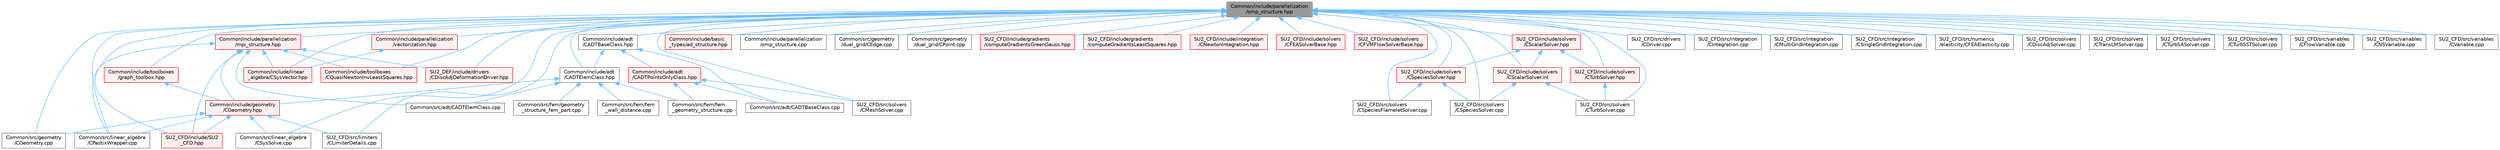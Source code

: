 digraph "Common/include/parallelization/omp_structure.hpp"
{
 // LATEX_PDF_SIZE
  bgcolor="transparent";
  edge [fontname=Helvetica,fontsize=10,labelfontname=Helvetica,labelfontsize=10];
  node [fontname=Helvetica,fontsize=10,shape=box,height=0.2,width=0.4];
  Node1 [id="Node000001",label="Common/include/parallelization\l/omp_structure.hpp",height=0.2,width=0.4,color="gray40", fillcolor="grey60", style="filled", fontcolor="black",tooltip="OpenMP interface header, provides compatibility functions if the code is built without OpenMP support..."];
  Node1 -> Node2 [id="edge1_Node000001_Node000002",dir="back",color="steelblue1",style="solid",tooltip=" "];
  Node2 [id="Node000002",label="Common/include/adt\l/CADTBaseClass.hpp",height=0.2,width=0.4,color="grey40", fillcolor="white", style="filled",URL="$CADTBaseClass_8hpp.html",tooltip="Base class for storing an ADT in an arbitrary number of dimensions."];
  Node2 -> Node3 [id="edge2_Node000002_Node000003",dir="back",color="steelblue1",style="solid",tooltip=" "];
  Node3 [id="Node000003",label="Common/include/adt\l/CADTElemClass.hpp",height=0.2,width=0.4,color="grey40", fillcolor="white", style="filled",URL="$CADTElemClass_8hpp.html",tooltip="Class for storing an ADT of (linear) elements in an arbitrary number of dimensions."];
  Node3 -> Node4 [id="edge3_Node000003_Node000004",dir="back",color="steelblue1",style="solid",tooltip=" "];
  Node4 [id="Node000004",label="Common/include/geometry\l/CGeometry.hpp",height=0.2,width=0.4,color="red", fillcolor="#FFF0F0", style="filled",URL="$CGeometry_8hpp.html",tooltip="Headers of the main subroutines for creating the geometrical structure. The subroutines and functions..."];
  Node4 -> Node184 [id="edge4_Node000004_Node000184",dir="back",color="steelblue1",style="solid",tooltip=" "];
  Node184 [id="Node000184",label="Common/src/geometry\l/CGeometry.cpp",height=0.2,width=0.4,color="grey40", fillcolor="white", style="filled",URL="$CGeometry_8cpp.html",tooltip="Implementation of the base geometry class."];
  Node4 -> Node191 [id="edge5_Node000004_Node000191",dir="back",color="steelblue1",style="solid",tooltip=" "];
  Node191 [id="Node000191",label="Common/src/linear_algebra\l/CPastixWrapper.cpp",height=0.2,width=0.4,color="grey40", fillcolor="white", style="filled",URL="$CPastixWrapper_8cpp.html",tooltip="An interface to the INRIA solver PaStiX (http://pastix.gforge.inria.fr/files/README-txt...."];
  Node4 -> Node182 [id="edge6_Node000004_Node000182",dir="back",color="steelblue1",style="solid",tooltip=" "];
  Node182 [id="Node000182",label="Common/src/linear_algebra\l/CSysSolve.cpp",height=0.2,width=0.4,color="grey40", fillcolor="white", style="filled",URL="$CSysSolve_8cpp.html",tooltip="Main classes required for solving linear systems of equations."];
  Node4 -> Node9 [id="edge7_Node000004_Node000009",dir="back",color="steelblue1",style="solid",tooltip=" "];
  Node9 [id="Node000009",label="SU2_CFD/include/SU2\l_CFD.hpp",height=0.2,width=0.4,color="red", fillcolor="#FFF0F0", style="filled",URL="$SU2__CFD_8hpp.html",tooltip="Headers of the main subroutines of the code SU2_CFD. The subroutines and functions are in the SU2_CFD..."];
  Node4 -> Node221 [id="edge8_Node000004_Node000221",dir="back",color="steelblue1",style="solid",tooltip=" "];
  Node221 [id="Node000221",label="SU2_CFD/src/limiters\l/CLimiterDetails.cpp",height=0.2,width=0.4,color="grey40", fillcolor="white", style="filled",URL="$CLimiterDetails_8cpp.html",tooltip="A class template that allows defining limiters via specialization of particular details."];
  Node3 -> Node224 [id="edge9_Node000003_Node000224",dir="back",color="steelblue1",style="solid",tooltip=" "];
  Node224 [id="Node000224",label="Common/src/adt/CADTElemClass.cpp",height=0.2,width=0.4,color="grey40", fillcolor="white", style="filled",URL="$CADTElemClass_8cpp.html",tooltip="Class for storing an ADT of (linear) elements in an arbitrary number of dimensions."];
  Node3 -> Node7 [id="edge10_Node000003_Node000007",dir="back",color="steelblue1",style="solid",tooltip=" "];
  Node7 [id="Node000007",label="Common/src/fem/fem\l_geometry_structure.cpp",height=0.2,width=0.4,color="grey40", fillcolor="white", style="filled",URL="$fem__geometry__structure_8cpp.html",tooltip="Functions for creating the primal grid for the FEM solver."];
  Node3 -> Node8 [id="edge11_Node000003_Node000008",dir="back",color="steelblue1",style="solid",tooltip=" "];
  Node8 [id="Node000008",label="Common/src/fem/fem\l_wall_distance.cpp",height=0.2,width=0.4,color="grey40", fillcolor="white", style="filled",URL="$fem__wall__distance_8cpp.html",tooltip="Main subroutines for computing the wall distance for the FEM solver."];
  Node3 -> Node169 [id="edge12_Node000003_Node000169",dir="back",color="steelblue1",style="solid",tooltip=" "];
  Node169 [id="Node000169",label="Common/src/fem/geometry\l_structure_fem_part.cpp",height=0.2,width=0.4,color="grey40", fillcolor="white", style="filled",URL="$geometry__structure__fem__part_8cpp.html",tooltip="Main subroutines for distributin the grid for the Fluid FEM solver."];
  Node2 -> Node225 [id="edge13_Node000002_Node000225",dir="back",color="steelblue1",style="solid",tooltip=" "];
  Node225 [id="Node000225",label="Common/include/adt\l/CADTPointsOnlyClass.hpp",height=0.2,width=0.4,color="red", fillcolor="#FFF0F0", style="filled",URL="$CADTPointsOnlyClass_8hpp.html",tooltip="Class for storing an ADT of only points in an arbitrary number of dimensions."];
  Node225 -> Node226 [id="edge14_Node000225_Node000226",dir="back",color="steelblue1",style="solid",tooltip=" "];
  Node226 [id="Node000226",label="Common/src/adt/CADTBaseClass.cpp",height=0.2,width=0.4,color="grey40", fillcolor="white", style="filled",URL="$CADTBaseClass_8cpp.html",tooltip="Base class for storing an ADT in an arbitrary number of dimensions."];
  Node225 -> Node7 [id="edge15_Node000225_Node000007",dir="back",color="steelblue1",style="solid",tooltip=" "];
  Node225 -> Node92 [id="edge16_Node000225_Node000092",dir="back",color="steelblue1",style="solid",tooltip=" "];
  Node92 [id="Node000092",label="SU2_CFD/src/solvers\l/CMeshSolver.cpp",height=0.2,width=0.4,color="grey40", fillcolor="white", style="filled",URL="$CMeshSolver_8cpp.html",tooltip="Main subroutines to solve moving meshes using a pseudo-linear elastic approach."];
  Node2 -> Node226 [id="edge17_Node000002_Node000226",dir="back",color="steelblue1",style="solid",tooltip=" "];
  Node1 -> Node3 [id="edge18_Node000001_Node000003",dir="back",color="steelblue1",style="solid",tooltip=" "];
  Node1 -> Node228 [id="edge19_Node000001_Node000228",dir="back",color="steelblue1",style="solid",tooltip=" "];
  Node228 [id="Node000228",label="Common/include/basic\l_types/ad_structure.hpp",height=0.2,width=0.4,color="red", fillcolor="#FFF0F0", style="filled",URL="$ad__structure_8hpp.html",tooltip="Main routines for the algorithmic differentiation (AD) structure."];
  Node1 -> Node502 [id="edge20_Node000001_Node000502",dir="back",color="steelblue1",style="solid",tooltip=" "];
  Node502 [id="Node000502",label="Common/include/linear\l_algebra/CSysVector.hpp",height=0.2,width=0.4,color="red", fillcolor="#FFF0F0", style="filled",URL="$CSysVector_8hpp.html",tooltip="Declararion and inlines of the vector class used in the solution of large, distributed,..."];
  Node1 -> Node506 [id="edge21_Node000001_Node000506",dir="back",color="steelblue1",style="solid",tooltip=" "];
  Node506 [id="Node000506",label="Common/include/parallelization\l/mpi_structure.hpp",height=0.2,width=0.4,color="red", fillcolor="#FFF0F0", style="filled",URL="$mpi__structure_8hpp.html",tooltip="Headers of the mpi interface for generalized datatypes. The subroutines and functions are in the mpi_..."];
  Node506 -> Node4 [id="edge22_Node000506_Node000004",dir="back",color="steelblue1",style="solid",tooltip=" "];
  Node506 -> Node502 [id="edge23_Node000506_Node000502",dir="back",color="steelblue1",style="solid",tooltip=" "];
  Node506 -> Node489 [id="edge24_Node000506_Node000489",dir="back",color="steelblue1",style="solid",tooltip=" "];
  Node489 [id="Node000489",label="Common/include/toolboxes\l/CQuasiNewtonInvLeastSquares.hpp",height=0.2,width=0.4,color="red", fillcolor="#FFF0F0", style="filled",URL="$CQuasiNewtonInvLeastSquares_8hpp.html",tooltip="Implements a method to accelerate and stabilize the convergence of fixed point iterations,..."];
  Node506 -> Node224 [id="edge25_Node000506_Node000224",dir="back",color="steelblue1",style="solid",tooltip=" "];
  Node506 -> Node191 [id="edge26_Node000506_Node000191",dir="back",color="steelblue1",style="solid",tooltip=" "];
  Node506 -> Node9 [id="edge27_Node000506_Node000009",dir="back",color="steelblue1",style="solid",tooltip=" "];
  Node506 -> Node32 [id="edge28_Node000506_Node000032",dir="back",color="steelblue1",style="solid",tooltip=" "];
  Node32 [id="Node000032",label="SU2_DEF/include/drivers\l/CDiscAdjDeformationDriver.hpp",height=0.2,width=0.4,color="red", fillcolor="#FFF0F0", style="filled",URL="$CDiscAdjDeformationDriver_8hpp.html",tooltip="Headers of the main subroutines for driving the projection of sensitivities."];
  Node1 -> Node600 [id="edge29_Node000001_Node000600",dir="back",color="steelblue1",style="solid",tooltip=" "];
  Node600 [id="Node000600",label="Common/include/parallelization\l/omp_structure.cpp",height=0.2,width=0.4,color="grey40", fillcolor="white", style="filled",URL="$omp__structure_8cpp.html",tooltip="Source file counterpart for omp_structure.hpp."];
  Node1 -> Node504 [id="edge30_Node000001_Node000504",dir="back",color="steelblue1",style="solid",tooltip=" "];
  Node504 [id="Node000504",label="Common/include/parallelization\l/vectorization.hpp",height=0.2,width=0.4,color="red", fillcolor="#FFF0F0", style="filled",URL="$vectorization_8hpp.html",tooltip="Implementation of a portable SIMD type."];
  Node504 -> Node502 [id="edge31_Node000504_Node000502",dir="back",color="steelblue1",style="solid",tooltip=" "];
  Node1 -> Node489 [id="edge32_Node000001_Node000489",dir="back",color="steelblue1",style="solid",tooltip=" "];
  Node1 -> Node491 [id="edge33_Node000001_Node000491",dir="back",color="steelblue1",style="solid",tooltip=" "];
  Node491 [id="Node000491",label="Common/include/toolboxes\l/graph_toolbox.hpp",height=0.2,width=0.4,color="red", fillcolor="#FFF0F0", style="filled",URL="$graph__toolbox_8hpp.html",tooltip="Functions and classes to build/represent sparse graphs or sparse patterns."];
  Node491 -> Node4 [id="edge34_Node000491_Node000004",dir="back",color="steelblue1",style="solid",tooltip=" "];
  Node1 -> Node184 [id="edge35_Node000001_Node000184",dir="back",color="steelblue1",style="solid",tooltip=" "];
  Node1 -> Node466 [id="edge36_Node000001_Node000466",dir="back",color="steelblue1",style="solid",tooltip=" "];
  Node466 [id="Node000466",label="Common/src/geometry\l/dual_grid/CEdge.cpp",height=0.2,width=0.4,color="grey40", fillcolor="white", style="filled",URL="$CEdge_8cpp.html",tooltip="Implementation of the edge class."];
  Node1 -> Node308 [id="edge37_Node000001_Node000308",dir="back",color="steelblue1",style="solid",tooltip=" "];
  Node308 [id="Node000308",label="Common/src/geometry\l/dual_grid/CPoint.cpp",height=0.2,width=0.4,color="grey40", fillcolor="white", style="filled",URL="$CPoint_8cpp.html",tooltip="Main classes for defining the points of the dual grid."];
  Node1 -> Node191 [id="edge38_Node000001_Node000191",dir="back",color="steelblue1",style="solid",tooltip=" "];
  Node1 -> Node182 [id="edge39_Node000001_Node000182",dir="back",color="steelblue1",style="solid",tooltip=" "];
  Node1 -> Node9 [id="edge40_Node000001_Node000009",dir="back",color="steelblue1",style="solid",tooltip=" "];
  Node1 -> Node601 [id="edge41_Node000001_Node000601",dir="back",color="steelblue1",style="solid",tooltip=" "];
  Node601 [id="Node000601",label="SU2_CFD/include/gradients\l/computeGradientsGreenGauss.hpp",height=0.2,width=0.4,color="red", fillcolor="#FFF0F0", style="filled",URL="$computeGradientsGreenGauss_8hpp.html",tooltip="Generic implementation of Green-Gauss gradient computation."];
  Node1 -> Node602 [id="edge42_Node000001_Node000602",dir="back",color="steelblue1",style="solid",tooltip=" "];
  Node602 [id="Node000602",label="SU2_CFD/include/gradients\l/computeGradientsLeastSquares.hpp",height=0.2,width=0.4,color="red", fillcolor="#FFF0F0", style="filled",URL="$computeGradientsLeastSquares_8hpp.html",tooltip="Generic implementation of Least-Squares gradient computation."];
  Node1 -> Node41 [id="edge43_Node000001_Node000041",dir="back",color="steelblue1",style="solid",tooltip=" "];
  Node41 [id="Node000041",label="SU2_CFD/include/integration\l/CNewtonIntegration.hpp",height=0.2,width=0.4,color="red", fillcolor="#FFF0F0", style="filled",URL="$CNewtonIntegration_8hpp.html",tooltip="Newton-Krylov integration."];
  Node1 -> Node89 [id="edge44_Node000001_Node000089",dir="back",color="steelblue1",style="solid",tooltip=" "];
  Node89 [id="Node000089",label="SU2_CFD/include/solvers\l/CFEASolverBase.hpp",height=0.2,width=0.4,color="red", fillcolor="#FFF0F0", style="filled",URL="$CFEASolverBase_8hpp.html",tooltip=" "];
  Node1 -> Node101 [id="edge45_Node000001_Node000101",dir="back",color="steelblue1",style="solid",tooltip=" "];
  Node101 [id="Node000101",label="SU2_CFD/include/solvers\l/CFVMFlowSolverBase.hpp",height=0.2,width=0.4,color="red", fillcolor="#FFF0F0", style="filled",URL="$CFVMFlowSolverBase_8hpp.html",tooltip="Base class template for all FVM flow solvers."];
  Node1 -> Node119 [id="edge46_Node000001_Node000119",dir="back",color="steelblue1",style="solid",tooltip=" "];
  Node119 [id="Node000119",label="SU2_CFD/include/solvers\l/CScalarSolver.hpp",height=0.2,width=0.4,color="red", fillcolor="#FFF0F0", style="filled",URL="$CScalarSolver_8hpp.html",tooltip="Headers of the CScalarSolver class."];
  Node119 -> Node122 [id="edge47_Node000119_Node000122",dir="back",color="steelblue1",style="solid",tooltip=" "];
  Node122 [id="Node000122",label="SU2_CFD/include/solvers\l/CScalarSolver.inl",height=0.2,width=0.4,color="red", fillcolor="#FFF0F0", style="filled",URL="$CScalarSolver_8inl.html",tooltip="Main subroutines of CScalarSolver class."];
  Node122 -> Node123 [id="edge48_Node000122_Node000123",dir="back",color="steelblue1",style="solid",tooltip=" "];
  Node123 [id="Node000123",label="SU2_CFD/src/solvers\l/CSpeciesSolver.cpp",height=0.2,width=0.4,color="grey40", fillcolor="white", style="filled",URL="$CSpeciesSolver_8cpp.html",tooltip="Main subroutines of CSpeciesSolver class."];
  Node122 -> Node124 [id="edge49_Node000122_Node000124",dir="back",color="steelblue1",style="solid",tooltip=" "];
  Node124 [id="Node000124",label="SU2_CFD/src/solvers\l/CTurbSolver.cpp",height=0.2,width=0.4,color="grey40", fillcolor="white", style="filled",URL="$CTurbSolver_8cpp.html",tooltip="Main subroutines of CTurbSolver class."];
  Node119 -> Node125 [id="edge50_Node000119_Node000125",dir="back",color="steelblue1",style="solid",tooltip=" "];
  Node125 [id="Node000125",label="SU2_CFD/include/solvers\l/CSpeciesSolver.hpp",height=0.2,width=0.4,color="red", fillcolor="#FFF0F0", style="filled",URL="$CSpeciesSolver_8hpp.html",tooltip="Headers of the CSpeciesSolver class."];
  Node125 -> Node127 [id="edge51_Node000125_Node000127",dir="back",color="steelblue1",style="solid",tooltip=" "];
  Node127 [id="Node000127",label="SU2_CFD/src/solvers\l/CSpeciesFlameletSolver.cpp",height=0.2,width=0.4,color="grey40", fillcolor="white", style="filled",URL="$CSpeciesFlameletSolver_8cpp.html",tooltip="Main subroutines of CSpeciesFlameletSolver class."];
  Node125 -> Node123 [id="edge52_Node000125_Node000123",dir="back",color="steelblue1",style="solid",tooltip=" "];
  Node119 -> Node128 [id="edge53_Node000119_Node000128",dir="back",color="steelblue1",style="solid",tooltip=" "];
  Node128 [id="Node000128",label="SU2_CFD/include/solvers\l/CTurbSolver.hpp",height=0.2,width=0.4,color="red", fillcolor="#FFF0F0", style="filled",URL="$CTurbSolver_8hpp.html",tooltip="Headers of the CTurbSolver class."];
  Node128 -> Node124 [id="edge54_Node000128_Node000124",dir="back",color="steelblue1",style="solid",tooltip=" "];
  Node1 -> Node122 [id="edge55_Node000001_Node000122",dir="back",color="steelblue1",style="solid",tooltip=" "];
  Node1 -> Node125 [id="edge56_Node000001_Node000125",dir="back",color="steelblue1",style="solid",tooltip=" "];
  Node1 -> Node128 [id="edge57_Node000001_Node000128",dir="back",color="steelblue1",style="solid",tooltip=" "];
  Node1 -> Node13 [id="edge58_Node000001_Node000013",dir="back",color="steelblue1",style="solid",tooltip=" "];
  Node13 [id="Node000013",label="SU2_CFD/src/drivers\l/CDriver.cpp",height=0.2,width=0.4,color="grey40", fillcolor="white", style="filled",URL="$CDriver_8cpp.html",tooltip="The main subroutines for driving single or multi-zone problems."];
  Node1 -> Node69 [id="edge59_Node000001_Node000069",dir="back",color="steelblue1",style="solid",tooltip=" "];
  Node69 [id="Node000069",label="SU2_CFD/src/integration\l/CIntegration.cpp",height=0.2,width=0.4,color="grey40", fillcolor="white", style="filled",URL="$CIntegration_8cpp.html",tooltip="Implementation of the base class for space and time integration."];
  Node1 -> Node40 [id="edge60_Node000001_Node000040",dir="back",color="steelblue1",style="solid",tooltip=" "];
  Node40 [id="Node000040",label="SU2_CFD/src/integration\l/CMultiGridIntegration.cpp",height=0.2,width=0.4,color="grey40", fillcolor="white", style="filled",URL="$CMultiGridIntegration_8cpp.html",tooltip="Implementation of the multigrid integration class."];
  Node1 -> Node44 [id="edge61_Node000001_Node000044",dir="back",color="steelblue1",style="solid",tooltip=" "];
  Node44 [id="Node000044",label="SU2_CFD/src/integration\l/CSingleGridIntegration.cpp",height=0.2,width=0.4,color="grey40", fillcolor="white", style="filled",URL="$CSingleGridIntegration_8cpp.html",tooltip="Single (fine) grid integration class implementation."];
  Node1 -> Node221 [id="edge62_Node000001_Node000221",dir="back",color="steelblue1",style="solid",tooltip=" "];
  Node1 -> Node377 [id="edge63_Node000001_Node000377",dir="back",color="steelblue1",style="solid",tooltip=" "];
  Node377 [id="Node000377",label="SU2_CFD/src/numerics\l/elasticity/CFEAElasticity.cpp",height=0.2,width=0.4,color="grey40", fillcolor="white", style="filled",URL="$CFEAElasticity_8cpp.html",tooltip="Base class for all elasticity problems."];
  Node1 -> Node88 [id="edge64_Node000001_Node000088",dir="back",color="steelblue1",style="solid",tooltip=" "];
  Node88 [id="Node000088",label="SU2_CFD/src/solvers\l/CDiscAdjSolver.cpp",height=0.2,width=0.4,color="grey40", fillcolor="white", style="filled",URL="$CDiscAdjSolver_8cpp.html",tooltip="Main subroutines for solving the discrete adjoint problem."];
  Node1 -> Node92 [id="edge65_Node000001_Node000092",dir="back",color="steelblue1",style="solid",tooltip=" "];
  Node1 -> Node127 [id="edge66_Node000001_Node000127",dir="back",color="steelblue1",style="solid",tooltip=" "];
  Node1 -> Node123 [id="edge67_Node000001_Node000123",dir="back",color="steelblue1",style="solid",tooltip=" "];
  Node1 -> Node130 [id="edge68_Node000001_Node000130",dir="back",color="steelblue1",style="solid",tooltip=" "];
  Node130 [id="Node000130",label="SU2_CFD/src/solvers\l/CTransLMSolver.cpp",height=0.2,width=0.4,color="grey40", fillcolor="white", style="filled",URL="$CTransLMSolver_8cpp.html",tooltip="Main subroutines for Langtry-Menter Transition model solver."];
  Node1 -> Node132 [id="edge69_Node000001_Node000132",dir="back",color="steelblue1",style="solid",tooltip=" "];
  Node132 [id="Node000132",label="SU2_CFD/src/solvers\l/CTurbSASolver.cpp",height=0.2,width=0.4,color="grey40", fillcolor="white", style="filled",URL="$CTurbSASolver_8cpp.html",tooltip="Main subroutines of CTurbSASolver class."];
  Node1 -> Node134 [id="edge70_Node000001_Node000134",dir="back",color="steelblue1",style="solid",tooltip=" "];
  Node134 [id="Node000134",label="SU2_CFD/src/solvers\l/CTurbSSTSolver.cpp",height=0.2,width=0.4,color="grey40", fillcolor="white", style="filled",URL="$CTurbSSTSolver_8cpp.html",tooltip="Main subroutines of CTurbSSTSolver class."];
  Node1 -> Node124 [id="edge71_Node000001_Node000124",dir="back",color="steelblue1",style="solid",tooltip=" "];
  Node1 -> Node434 [id="edge72_Node000001_Node000434",dir="back",color="steelblue1",style="solid",tooltip=" "];
  Node434 [id="Node000434",label="SU2_CFD/src/variables\l/CFlowVariable.cpp",height=0.2,width=0.4,color="grey40", fillcolor="white", style="filled",URL="$CFlowVariable_8cpp.html",tooltip="Definition of common solution fields for flow solvers."];
  Node1 -> Node360 [id="edge73_Node000001_Node000360",dir="back",color="steelblue1",style="solid",tooltip=" "];
  Node360 [id="Node000360",label="SU2_CFD/src/variables\l/CNSVariable.cpp",height=0.2,width=0.4,color="grey40", fillcolor="white", style="filled",URL="$CNSVariable_8cpp.html",tooltip="Definition of the solution fields."];
  Node1 -> Node457 [id="edge74_Node000001_Node000457",dir="back",color="steelblue1",style="solid",tooltip=" "];
  Node457 [id="Node000457",label="SU2_CFD/src/variables\l/CVariable.cpp",height=0.2,width=0.4,color="grey40", fillcolor="white", style="filled",URL="$CVariable_8cpp.html",tooltip="Definition of the solution fields."];
  Node1 -> Node32 [id="edge75_Node000001_Node000032",dir="back",color="steelblue1",style="solid",tooltip=" "];
}
